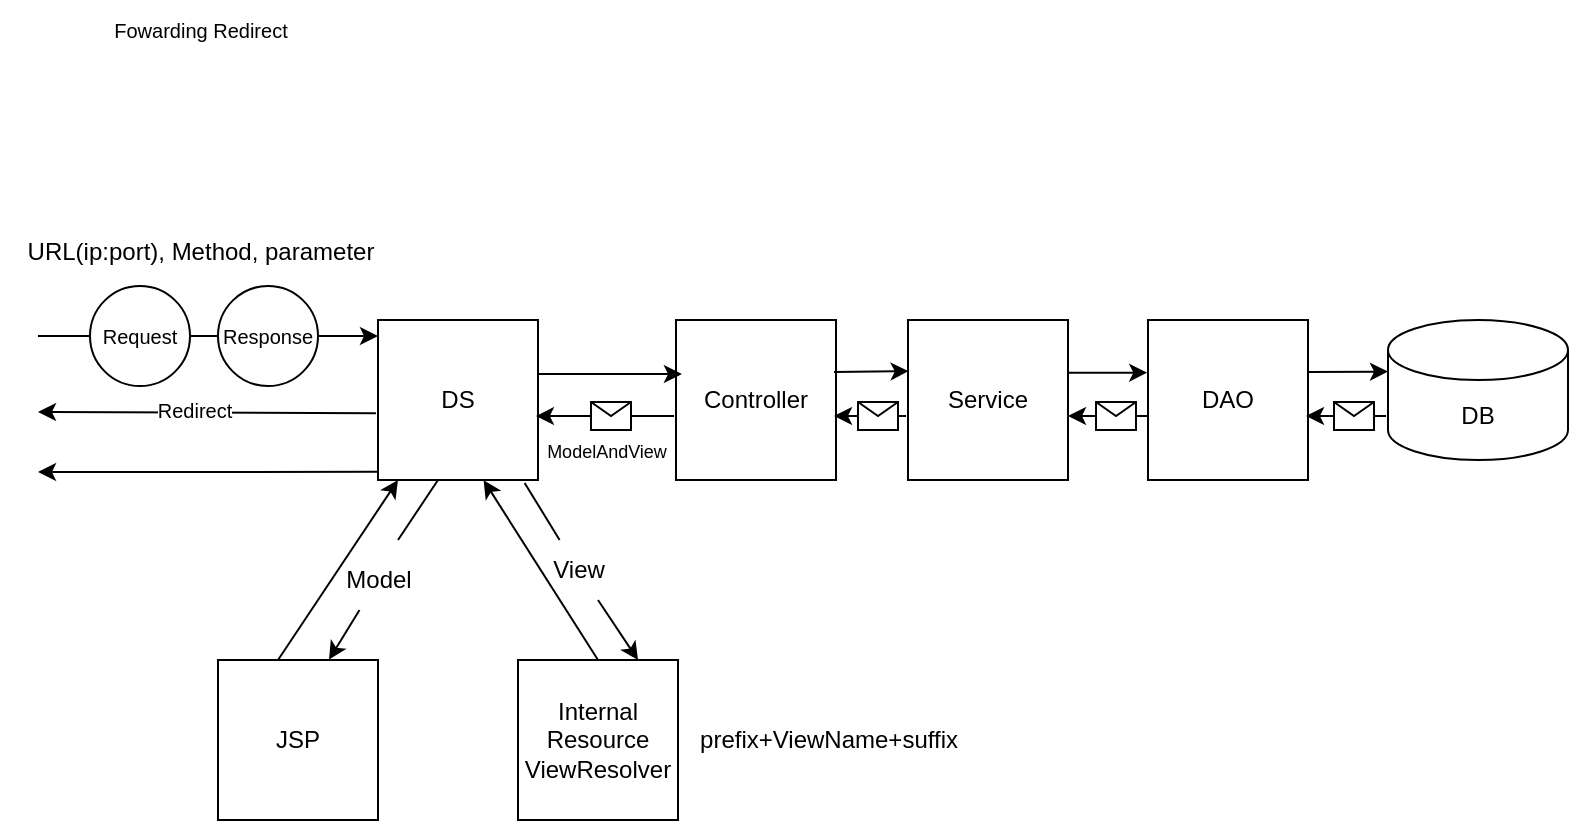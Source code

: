 <mxfile version="20.8.17" type="github">
  <diagram name="페이지-1" id="lucKnAjo4hEsz379RO6Y">
    <mxGraphModel dx="989" dy="543" grid="1" gridSize="10" guides="1" tooltips="1" connect="1" arrows="1" fold="1" page="1" pageScale="1" pageWidth="827" pageHeight="1169" math="0" shadow="0">
      <root>
        <mxCell id="0" />
        <mxCell id="1" parent="0" />
        <mxCell id="MwGMKD4Xf8rgQU5NLyPk-2" value="DB" style="shape=cylinder3;whiteSpace=wrap;html=1;boundedLbl=1;backgroundOutline=1;size=15;" vertex="1" parent="1">
          <mxGeometry x="697" y="350" width="90" height="70" as="geometry" />
        </mxCell>
        <mxCell id="MwGMKD4Xf8rgQU5NLyPk-3" value="DAO" style="whiteSpace=wrap;html=1;aspect=fixed;" vertex="1" parent="1">
          <mxGeometry x="577" y="350" width="80" height="80" as="geometry" />
        </mxCell>
        <mxCell id="MwGMKD4Xf8rgQU5NLyPk-5" value="Service" style="whiteSpace=wrap;html=1;aspect=fixed;" vertex="1" parent="1">
          <mxGeometry x="457" y="350" width="80" height="80" as="geometry" />
        </mxCell>
        <mxCell id="MwGMKD4Xf8rgQU5NLyPk-6" value="Controller" style="whiteSpace=wrap;html=1;aspect=fixed;" vertex="1" parent="1">
          <mxGeometry x="341" y="350" width="80" height="80" as="geometry" />
        </mxCell>
        <mxCell id="MwGMKD4Xf8rgQU5NLyPk-7" value="JSP" style="whiteSpace=wrap;html=1;aspect=fixed;" vertex="1" parent="1">
          <mxGeometry x="112" y="520" width="80" height="80" as="geometry" />
        </mxCell>
        <mxCell id="MwGMKD4Xf8rgQU5NLyPk-8" value="DS" style="whiteSpace=wrap;html=1;aspect=fixed;" vertex="1" parent="1">
          <mxGeometry x="192" y="350" width="80" height="80" as="geometry" />
        </mxCell>
        <mxCell id="MwGMKD4Xf8rgQU5NLyPk-9" value="Internal&lt;br&gt;Resource&lt;br&gt;ViewResolver" style="whiteSpace=wrap;html=1;aspect=fixed;" vertex="1" parent="1">
          <mxGeometry x="262" y="520" width="80" height="80" as="geometry" />
        </mxCell>
        <mxCell id="MwGMKD4Xf8rgQU5NLyPk-10" value="" style="endArrow=classic;html=1;rounded=0;entryX=0.004;entryY=0.32;entryDx=0;entryDy=0;entryPerimeter=0;" edge="1" parent="1" target="MwGMKD4Xf8rgQU5NLyPk-5">
          <mxGeometry width="50" height="50" relative="1" as="geometry">
            <mxPoint x="420" y="376" as="sourcePoint" />
            <mxPoint x="417" y="376" as="targetPoint" />
          </mxGeometry>
        </mxCell>
        <mxCell id="MwGMKD4Xf8rgQU5NLyPk-15" value="" style="endArrow=classic;html=1;rounded=0;entryX=-0.005;entryY=0.329;entryDx=0;entryDy=0;entryPerimeter=0;exitX=0.995;exitY=0.329;exitDx=0;exitDy=0;exitPerimeter=0;" edge="1" parent="1" source="MwGMKD4Xf8rgQU5NLyPk-5" target="MwGMKD4Xf8rgQU5NLyPk-3">
          <mxGeometry width="50" height="50" relative="1" as="geometry">
            <mxPoint x="548" y="375.8" as="sourcePoint" />
            <mxPoint x="568" y="375.8" as="targetPoint" />
          </mxGeometry>
        </mxCell>
        <mxCell id="MwGMKD4Xf8rgQU5NLyPk-16" value="" style="endArrow=classic;html=1;rounded=0;" edge="1" parent="1">
          <mxGeometry width="50" height="50" relative="1" as="geometry">
            <mxPoint x="657" y="376" as="sourcePoint" />
            <mxPoint x="697" y="375.8" as="targetPoint" />
          </mxGeometry>
        </mxCell>
        <mxCell id="MwGMKD4Xf8rgQU5NLyPk-20" value="" style="endArrow=classic;html=1;rounded=0;" edge="1" parent="1">
          <mxGeometry relative="1" as="geometry">
            <mxPoint x="696" y="398" as="sourcePoint" />
            <mxPoint x="656" y="398" as="targetPoint" />
            <Array as="points">
              <mxPoint x="696" y="398" />
            </Array>
          </mxGeometry>
        </mxCell>
        <mxCell id="MwGMKD4Xf8rgQU5NLyPk-21" value="" style="shape=message;html=1;outlineConnect=0;" vertex="1" parent="MwGMKD4Xf8rgQU5NLyPk-20">
          <mxGeometry width="20" height="14" relative="1" as="geometry">
            <mxPoint x="-6" y="-7" as="offset" />
          </mxGeometry>
        </mxCell>
        <mxCell id="MwGMKD4Xf8rgQU5NLyPk-22" value="" style="endArrow=classic;html=1;rounded=0;" edge="1" parent="1">
          <mxGeometry relative="1" as="geometry">
            <mxPoint x="577" y="398" as="sourcePoint" />
            <mxPoint x="537" y="398" as="targetPoint" />
            <Array as="points">
              <mxPoint x="577" y="398" />
            </Array>
          </mxGeometry>
        </mxCell>
        <mxCell id="MwGMKD4Xf8rgQU5NLyPk-23" value="" style="shape=message;html=1;outlineConnect=0;" vertex="1" parent="MwGMKD4Xf8rgQU5NLyPk-22">
          <mxGeometry width="20" height="14" relative="1" as="geometry">
            <mxPoint x="-6" y="-7" as="offset" />
          </mxGeometry>
        </mxCell>
        <mxCell id="MwGMKD4Xf8rgQU5NLyPk-24" value="" style="endArrow=classic;html=1;rounded=0;" edge="1" parent="1">
          <mxGeometry relative="1" as="geometry">
            <mxPoint x="456.0" y="398.0" as="sourcePoint" />
            <mxPoint x="420" y="398" as="targetPoint" />
            <Array as="points">
              <mxPoint x="456" y="398" />
            </Array>
          </mxGeometry>
        </mxCell>
        <mxCell id="MwGMKD4Xf8rgQU5NLyPk-25" value="" style="shape=message;html=1;outlineConnect=0;" vertex="1" parent="MwGMKD4Xf8rgQU5NLyPk-24">
          <mxGeometry width="20" height="14" relative="1" as="geometry">
            <mxPoint x="-6" y="-7" as="offset" />
          </mxGeometry>
        </mxCell>
        <mxCell id="MwGMKD4Xf8rgQU5NLyPk-26" value="" style="endArrow=classic;html=1;rounded=0;entryX=0.037;entryY=0.338;entryDx=0;entryDy=0;entryPerimeter=0;exitX=1.004;exitY=0.338;exitDx=0;exitDy=0;exitPerimeter=0;" edge="1" parent="1" source="MwGMKD4Xf8rgQU5NLyPk-8" target="MwGMKD4Xf8rgQU5NLyPk-6">
          <mxGeometry width="50" height="50" relative="1" as="geometry">
            <mxPoint x="293.0" y="377" as="sourcePoint" />
            <mxPoint x="333.32" y="376.6" as="targetPoint" />
          </mxGeometry>
        </mxCell>
        <mxCell id="MwGMKD4Xf8rgQU5NLyPk-27" value="" style="endArrow=classic;html=1;rounded=0;entryX=0.987;entryY=0.613;entryDx=0;entryDy=0;entryPerimeter=0;" edge="1" parent="1">
          <mxGeometry relative="1" as="geometry">
            <mxPoint x="332.0" y="398.0" as="sourcePoint" />
            <mxPoint x="270.96" y="398.04" as="targetPoint" />
            <Array as="points">
              <mxPoint x="340" y="398" />
              <mxPoint x="332" y="398" />
            </Array>
          </mxGeometry>
        </mxCell>
        <mxCell id="MwGMKD4Xf8rgQU5NLyPk-28" value="" style="shape=message;html=1;outlineConnect=0;" vertex="1" parent="MwGMKD4Xf8rgQU5NLyPk-27">
          <mxGeometry width="20" height="14" relative="1" as="geometry">
            <mxPoint x="-11" y="-7" as="offset" />
          </mxGeometry>
        </mxCell>
        <mxCell id="MwGMKD4Xf8rgQU5NLyPk-29" value="&lt;font style=&quot;font-size: 9px;&quot;&gt;ModelAndView&lt;/font&gt;" style="text;html=1;align=center;verticalAlign=middle;resizable=0;points=[];autosize=1;strokeColor=none;fillColor=none;" vertex="1" parent="1">
          <mxGeometry x="261" y="400" width="90" height="30" as="geometry" />
        </mxCell>
        <mxCell id="MwGMKD4Xf8rgQU5NLyPk-30" value="" style="endArrow=classic;html=1;rounded=0;entryX=0.75;entryY=0;entryDx=0;entryDy=0;startArrow=none;" edge="1" parent="1" source="MwGMKD4Xf8rgQU5NLyPk-33" target="MwGMKD4Xf8rgQU5NLyPk-9">
          <mxGeometry width="50" height="50" relative="1" as="geometry">
            <mxPoint x="254" y="430" as="sourcePoint" />
            <mxPoint x="329.12" y="521.12" as="targetPoint" />
          </mxGeometry>
        </mxCell>
        <mxCell id="MwGMKD4Xf8rgQU5NLyPk-32" value="" style="endArrow=classic;html=1;rounded=0;exitX=0.5;exitY=0;exitDx=0;exitDy=0;entryX=0.66;entryY=1.001;entryDx=0;entryDy=0;entryPerimeter=0;" edge="1" parent="1" source="MwGMKD4Xf8rgQU5NLyPk-9" target="MwGMKD4Xf8rgQU5NLyPk-8">
          <mxGeometry width="50" height="50" relative="1" as="geometry">
            <mxPoint x="302" y="520" as="sourcePoint" />
            <mxPoint x="240" y="430" as="targetPoint" />
          </mxGeometry>
        </mxCell>
        <mxCell id="MwGMKD4Xf8rgQU5NLyPk-34" value="" style="endArrow=classic;html=1;rounded=0;startArrow=none;entryX=0.694;entryY=-0.003;entryDx=0;entryDy=0;entryPerimeter=0;" edge="1" parent="1" source="MwGMKD4Xf8rgQU5NLyPk-35" target="MwGMKD4Xf8rgQU5NLyPk-7">
          <mxGeometry width="50" height="50" relative="1" as="geometry">
            <mxPoint x="222" y="430" as="sourcePoint" />
            <mxPoint x="162" y="520" as="targetPoint" />
          </mxGeometry>
        </mxCell>
        <mxCell id="MwGMKD4Xf8rgQU5NLyPk-36" value="" style="endArrow=none;html=1;rounded=0;" edge="1" parent="1">
          <mxGeometry width="50" height="50" relative="1" as="geometry">
            <mxPoint x="222" y="430" as="sourcePoint" />
            <mxPoint x="202" y="460" as="targetPoint" />
          </mxGeometry>
        </mxCell>
        <mxCell id="MwGMKD4Xf8rgQU5NLyPk-35" value="Model" style="text;html=1;align=center;verticalAlign=middle;resizable=0;points=[];autosize=1;strokeColor=none;fillColor=none;" vertex="1" parent="1">
          <mxGeometry x="162" y="465" width="60" height="30" as="geometry" />
        </mxCell>
        <mxCell id="MwGMKD4Xf8rgQU5NLyPk-37" value="" style="endArrow=none;html=1;rounded=0;exitX=0.048;exitY=1.049;exitDx=0;exitDy=0;exitPerimeter=0;" edge="1" parent="1" source="MwGMKD4Xf8rgQU5NLyPk-29" target="MwGMKD4Xf8rgQU5NLyPk-33">
          <mxGeometry width="50" height="50" relative="1" as="geometry">
            <mxPoint x="252" y="430" as="sourcePoint" />
            <mxPoint x="329.12" y="521.12" as="targetPoint" />
          </mxGeometry>
        </mxCell>
        <mxCell id="MwGMKD4Xf8rgQU5NLyPk-33" value="View" style="text;html=1;align=center;verticalAlign=middle;resizable=0;points=[];autosize=1;strokeColor=none;fillColor=none;" vertex="1" parent="1">
          <mxGeometry x="267" y="460" width="50" height="30" as="geometry" />
        </mxCell>
        <mxCell id="MwGMKD4Xf8rgQU5NLyPk-38" value="" style="endArrow=classic;html=1;rounded=0;exitX=0.25;exitY=0;exitDx=0;exitDy=0;" edge="1" parent="1">
          <mxGeometry width="50" height="50" relative="1" as="geometry">
            <mxPoint x="142" y="520" as="sourcePoint" />
            <mxPoint x="202" y="430" as="targetPoint" />
          </mxGeometry>
        </mxCell>
        <mxCell id="MwGMKD4Xf8rgQU5NLyPk-39" value="prefix+ViewName+suffix" style="text;html=1;align=center;verticalAlign=middle;resizable=0;points=[];autosize=1;strokeColor=none;fillColor=none;" vertex="1" parent="1">
          <mxGeometry x="342" y="545" width="150" height="30" as="geometry" />
        </mxCell>
        <mxCell id="MwGMKD4Xf8rgQU5NLyPk-40" value="" style="endArrow=classic;html=1;rounded=0;startArrow=none;" edge="1" parent="1" source="MwGMKD4Xf8rgQU5NLyPk-43">
          <mxGeometry width="50" height="50" relative="1" as="geometry">
            <mxPoint x="2" y="363" as="sourcePoint" />
            <mxPoint x="192" y="358" as="targetPoint" />
          </mxGeometry>
        </mxCell>
        <mxCell id="MwGMKD4Xf8rgQU5NLyPk-41" value="URL(ip:port), Method, parameter" style="text;html=1;align=center;verticalAlign=middle;resizable=0;points=[];autosize=1;strokeColor=none;fillColor=none;" vertex="1" parent="1">
          <mxGeometry x="3" y="301" width="200" height="30" as="geometry" />
        </mxCell>
        <mxCell id="MwGMKD4Xf8rgQU5NLyPk-44" value="" style="endArrow=none;html=1;rounded=0;entryX=0;entryY=0.5;entryDx=0;entryDy=0;" edge="1" parent="1" target="MwGMKD4Xf8rgQU5NLyPk-42">
          <mxGeometry width="50" height="50" relative="1" as="geometry">
            <mxPoint x="22" y="358" as="sourcePoint" />
            <mxPoint x="192.0" y="363.0" as="targetPoint" />
          </mxGeometry>
        </mxCell>
        <mxCell id="MwGMKD4Xf8rgQU5NLyPk-42" value="&lt;font style=&quot;font-size: 10px;&quot;&gt;Request&lt;/font&gt;" style="ellipse;whiteSpace=wrap;html=1;aspect=fixed;" vertex="1" parent="1">
          <mxGeometry x="48" y="333" width="50" height="50" as="geometry" />
        </mxCell>
        <mxCell id="MwGMKD4Xf8rgQU5NLyPk-45" value="" style="endArrow=none;html=1;rounded=0;entryX=0;entryY=0.5;entryDx=0;entryDy=0;startArrow=none;" edge="1" parent="1" source="MwGMKD4Xf8rgQU5NLyPk-42" target="MwGMKD4Xf8rgQU5NLyPk-43">
          <mxGeometry width="50" height="50" relative="1" as="geometry">
            <mxPoint x="71.986" y="358.833" as="sourcePoint" />
            <mxPoint x="192.0" y="363.0" as="targetPoint" />
          </mxGeometry>
        </mxCell>
        <mxCell id="MwGMKD4Xf8rgQU5NLyPk-43" value="&lt;font style=&quot;font-size: 10px;&quot;&gt;Response&lt;/font&gt;" style="ellipse;whiteSpace=wrap;html=1;aspect=fixed;" vertex="1" parent="1">
          <mxGeometry x="112" y="333" width="50" height="50" as="geometry" />
        </mxCell>
        <mxCell id="MwGMKD4Xf8rgQU5NLyPk-46" value="" style="endArrow=classic;html=1;rounded=0;startArrow=none;exitX=-0.013;exitY=0.82;exitDx=0;exitDy=0;exitPerimeter=0;" edge="1" parent="1">
          <mxGeometry width="50" height="50" relative="1" as="geometry">
            <mxPoint x="190.96" y="396.6" as="sourcePoint" />
            <mxPoint x="22" y="396" as="targetPoint" />
          </mxGeometry>
        </mxCell>
        <mxCell id="MwGMKD4Xf8rgQU5NLyPk-48" value="Redirect" style="edgeLabel;html=1;align=center;verticalAlign=middle;resizable=0;points=[];fontSize=10;" vertex="1" connectable="0" parent="MwGMKD4Xf8rgQU5NLyPk-46">
          <mxGeometry x="0.176" y="1" relative="1" as="geometry">
            <mxPoint x="8" y="-2" as="offset" />
          </mxGeometry>
        </mxCell>
        <mxCell id="MwGMKD4Xf8rgQU5NLyPk-47" value="" style="endArrow=classic;html=1;rounded=0;startArrow=none;exitX=-0.013;exitY=0.82;exitDx=0;exitDy=0;exitPerimeter=0;" edge="1" parent="1">
          <mxGeometry width="50" height="50" relative="1" as="geometry">
            <mxPoint x="192.0" y="425.91" as="sourcePoint" />
            <mxPoint x="22" y="426" as="targetPoint" />
          </mxGeometry>
        </mxCell>
        <mxCell id="MwGMKD4Xf8rgQU5NLyPk-49" value="Fowarding Redirect" style="text;html=1;align=center;verticalAlign=middle;resizable=0;points=[];autosize=1;strokeColor=none;fillColor=none;fontSize=10;" vertex="1" parent="1">
          <mxGeometry x="48" y="190" width="110" height="30" as="geometry" />
        </mxCell>
      </root>
    </mxGraphModel>
  </diagram>
</mxfile>
